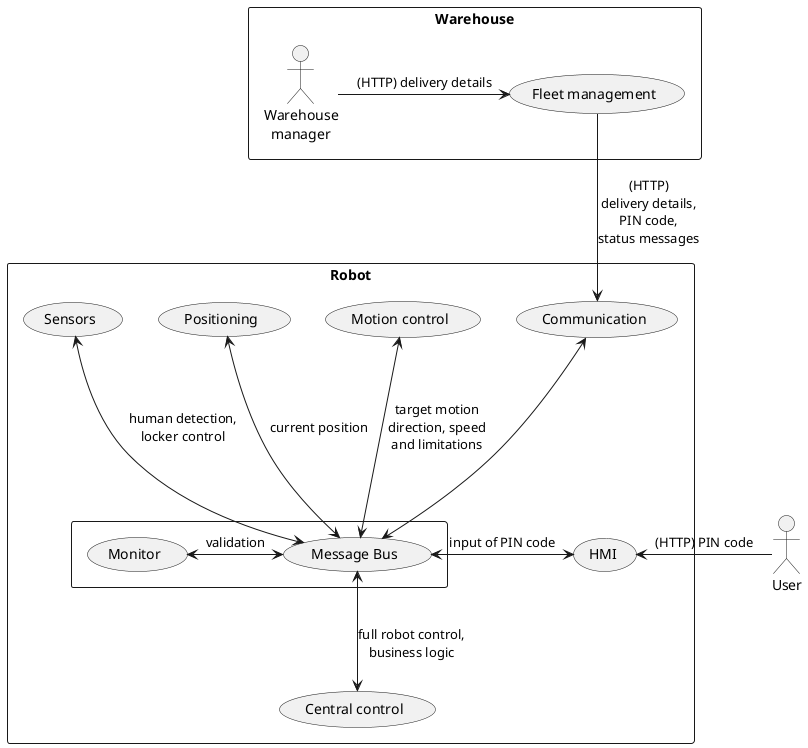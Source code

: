 @startuml

actor User as U

rectangle Warehouse {
    actor "Warehouse\n  manager" as W
    usecase "Fleet management" as FMS

    W -> FMS : (HTTP) delivery details
}

rectangle Robot {
    usecase "Communication" as CS
    usecase "Motion control" as MCU
    usecase "Positioning" as PU
    usecase "Sensors" as SU
    usecase "HMI" as HMI
    usecase "Central control" as CCU

    rectangle {
        usecase "Message Bus" as MB
        usecase "Monitor" as M

        M <-> MB: validation
    }

    FMS --> CS: (HTTP)\ndelivery details,\nPIN code,\nstatus messages

    CS <---> MB

    MB <-down-> CCU: full robot control,\nbusiness logic
    MCU <---> MB: target motion\ndirection, speed\nand limitations
    PU <---> MB: current position
    SU <---> MB: human detection,\nlocker control
    HMI <-> MB : input of PIN code

    U -> HMI: (HTTP) PIN code
}

@enduml